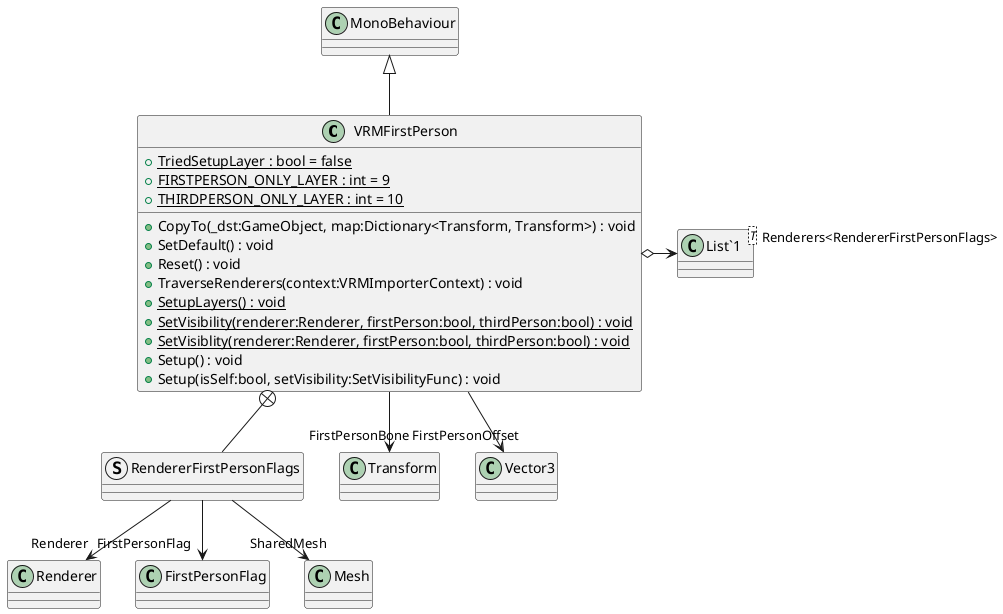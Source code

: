 @startuml
class VRMFirstPerson {
    + {static} TriedSetupLayer : bool = false
    + {static} FIRSTPERSON_ONLY_LAYER : int = 9
    + {static} THIRDPERSON_ONLY_LAYER : int = 10
    + CopyTo(_dst:GameObject, map:Dictionary<Transform, Transform>) : void
    + SetDefault() : void
    + Reset() : void
    + TraverseRenderers(context:VRMImporterContext) : void
    + {static} SetupLayers() : void
    + {static} SetVisibility(renderer:Renderer, firstPerson:bool, thirdPerson:bool) : void
    + {static} SetVisiblity(renderer:Renderer, firstPerson:bool, thirdPerson:bool) : void
    + Setup() : void
    + Setup(isSelf:bool, setVisibility:SetVisibilityFunc) : void
}
struct RendererFirstPersonFlags {
}
class "List`1"<T> {
}
MonoBehaviour <|-- VRMFirstPerson
VRMFirstPerson --> "FirstPersonBone" Transform
VRMFirstPerson --> "FirstPersonOffset" Vector3
VRMFirstPerson o-> "Renderers<RendererFirstPersonFlags>" "List`1"
VRMFirstPerson +-- RendererFirstPersonFlags
RendererFirstPersonFlags --> "Renderer" Renderer
RendererFirstPersonFlags --> "FirstPersonFlag" FirstPersonFlag
RendererFirstPersonFlags --> "SharedMesh" Mesh
@enduml
